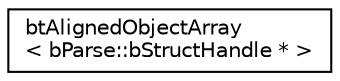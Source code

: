 digraph "Graphical Class Hierarchy"
{
  edge [fontname="Helvetica",fontsize="10",labelfontname="Helvetica",labelfontsize="10"];
  node [fontname="Helvetica",fontsize="10",shape=record];
  rankdir="LR";
  Node1 [label="btAlignedObjectArray\l\< bParse::bStructHandle * \>",height=0.2,width=0.4,color="black", fillcolor="white", style="filled",URL="$classbt_aligned_object_array.html"];
}
